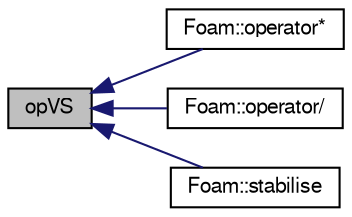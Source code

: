 digraph "opVS"
{
  bgcolor="transparent";
  edge [fontname="FreeSans",fontsize="10",labelfontname="FreeSans",labelfontsize="10"];
  node [fontname="FreeSans",fontsize="10",shape=record];
  rankdir="LR";
  Node163 [label="opVS",height=0.2,width=0.4,color="black", fillcolor="grey75", style="filled", fontcolor="black"];
  Node163 -> Node164 [dir="back",color="midnightblue",fontsize="10",style="solid",fontname="FreeSans"];
  Node164 [label="Foam::operator*",height=0.2,width=0.4,color="black",URL="$a21124.html#ace51eeb46acb8247d47f84c0afc6fd6c"];
  Node163 -> Node165 [dir="back",color="midnightblue",fontsize="10",style="solid",fontname="FreeSans"];
  Node165 [label="Foam::operator/",height=0.2,width=0.4,color="black",URL="$a21124.html#ae987b7d693c44313cdde915197589f5b"];
  Node163 -> Node166 [dir="back",color="midnightblue",fontsize="10",style="solid",fontname="FreeSans"];
  Node166 [label="Foam::stabilise",height=0.2,width=0.4,color="black",URL="$a21124.html#a0c3e646b0e62ce00f0782d4cb697b511"];
}
